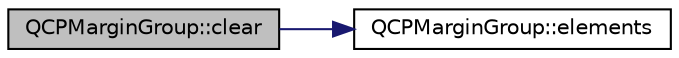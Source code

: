 digraph "QCPMarginGroup::clear"
{
 // LATEX_PDF_SIZE
  edge [fontname="Helvetica",fontsize="10",labelfontname="Helvetica",labelfontsize="10"];
  node [fontname="Helvetica",fontsize="10",shape=record];
  rankdir="LR";
  Node1 [label="QCPMarginGroup::clear",height=0.2,width=0.4,color="black", fillcolor="grey75", style="filled", fontcolor="black",tooltip=" "];
  Node1 -> Node2 [color="midnightblue",fontsize="10",style="solid",fontname="Helvetica"];
  Node2 [label="QCPMarginGroup::elements",height=0.2,width=0.4,color="black", fillcolor="white", style="filled",URL="$classQCPMarginGroup.html#ac967a4dc5fe02ae44aeb43511d5e1bd4",tooltip=" "];
}
